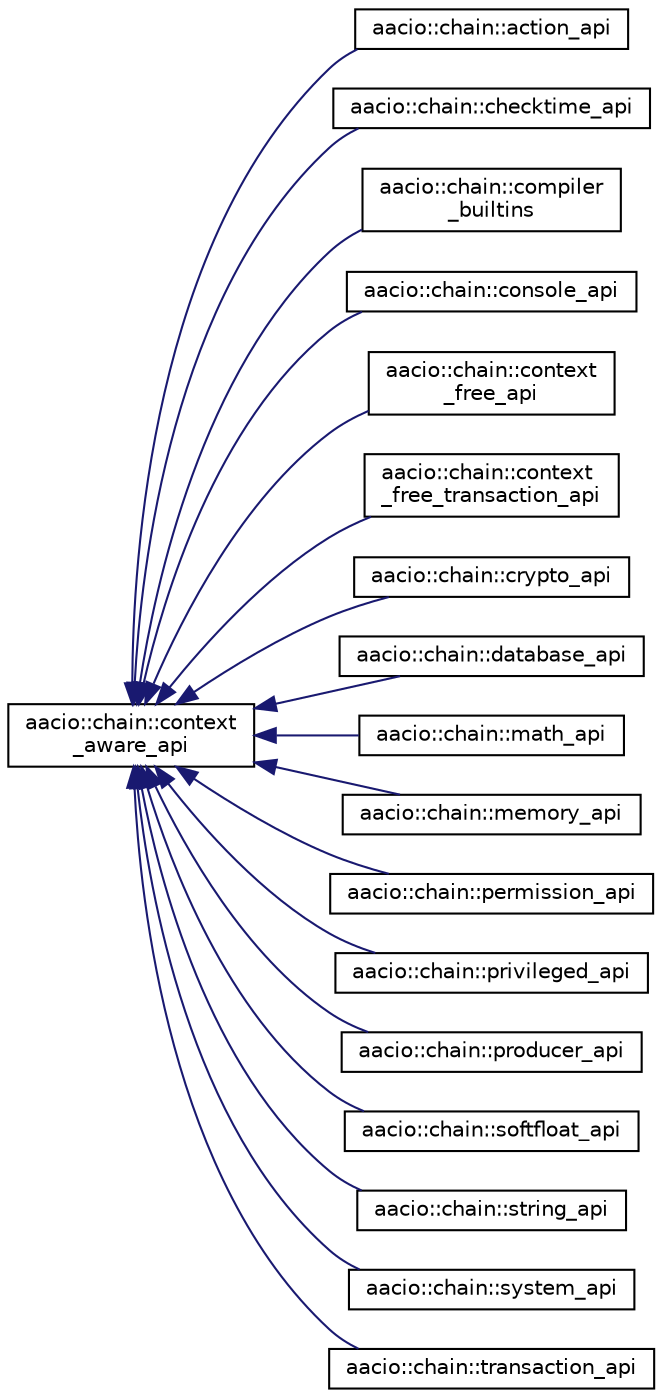 digraph "Graphical Class Hierarchy"
{
  edge [fontname="Helvetica",fontsize="10",labelfontname="Helvetica",labelfontsize="10"];
  node [fontname="Helvetica",fontsize="10",shape=record];
  rankdir="LR";
  Node0 [label="aacio::chain::context\l_aware_api",height=0.2,width=0.4,color="black", fillcolor="white", style="filled",URL="$classaacio_1_1chain_1_1context__aware__api.html"];
  Node0 -> Node1 [dir="back",color="midnightblue",fontsize="10",style="solid",fontname="Helvetica"];
  Node1 [label="aacio::chain::action_api",height=0.2,width=0.4,color="black", fillcolor="white", style="filled",URL="$classaacio_1_1chain_1_1action__api.html"];
  Node0 -> Node2 [dir="back",color="midnightblue",fontsize="10",style="solid",fontname="Helvetica"];
  Node2 [label="aacio::chain::checktime_api",height=0.2,width=0.4,color="black", fillcolor="white", style="filled",URL="$classaacio_1_1chain_1_1checktime__api.html"];
  Node0 -> Node3 [dir="back",color="midnightblue",fontsize="10",style="solid",fontname="Helvetica"];
  Node3 [label="aacio::chain::compiler\l_builtins",height=0.2,width=0.4,color="black", fillcolor="white", style="filled",URL="$classaacio_1_1chain_1_1compiler__builtins.html"];
  Node0 -> Node4 [dir="back",color="midnightblue",fontsize="10",style="solid",fontname="Helvetica"];
  Node4 [label="aacio::chain::console_api",height=0.2,width=0.4,color="black", fillcolor="white", style="filled",URL="$classaacio_1_1chain_1_1console__api.html"];
  Node0 -> Node5 [dir="back",color="midnightblue",fontsize="10",style="solid",fontname="Helvetica"];
  Node5 [label="aacio::chain::context\l_free_api",height=0.2,width=0.4,color="black", fillcolor="white", style="filled",URL="$classaacio_1_1chain_1_1context__free__api.html"];
  Node0 -> Node6 [dir="back",color="midnightblue",fontsize="10",style="solid",fontname="Helvetica"];
  Node6 [label="aacio::chain::context\l_free_transaction_api",height=0.2,width=0.4,color="black", fillcolor="white", style="filled",URL="$classaacio_1_1chain_1_1context__free__transaction__api.html"];
  Node0 -> Node7 [dir="back",color="midnightblue",fontsize="10",style="solid",fontname="Helvetica"];
  Node7 [label="aacio::chain::crypto_api",height=0.2,width=0.4,color="black", fillcolor="white", style="filled",URL="$classaacio_1_1chain_1_1crypto__api.html"];
  Node0 -> Node8 [dir="back",color="midnightblue",fontsize="10",style="solid",fontname="Helvetica"];
  Node8 [label="aacio::chain::database_api",height=0.2,width=0.4,color="black", fillcolor="white", style="filled",URL="$classaacio_1_1chain_1_1database__api.html"];
  Node0 -> Node9 [dir="back",color="midnightblue",fontsize="10",style="solid",fontname="Helvetica"];
  Node9 [label="aacio::chain::math_api",height=0.2,width=0.4,color="black", fillcolor="white", style="filled",URL="$classaacio_1_1chain_1_1math__api.html"];
  Node0 -> Node10 [dir="back",color="midnightblue",fontsize="10",style="solid",fontname="Helvetica"];
  Node10 [label="aacio::chain::memory_api",height=0.2,width=0.4,color="black", fillcolor="white", style="filled",URL="$classaacio_1_1chain_1_1memory__api.html"];
  Node0 -> Node11 [dir="back",color="midnightblue",fontsize="10",style="solid",fontname="Helvetica"];
  Node11 [label="aacio::chain::permission_api",height=0.2,width=0.4,color="black", fillcolor="white", style="filled",URL="$classaacio_1_1chain_1_1permission__api.html"];
  Node0 -> Node12 [dir="back",color="midnightblue",fontsize="10",style="solid",fontname="Helvetica"];
  Node12 [label="aacio::chain::privileged_api",height=0.2,width=0.4,color="black", fillcolor="white", style="filled",URL="$classaacio_1_1chain_1_1privileged__api.html"];
  Node0 -> Node13 [dir="back",color="midnightblue",fontsize="10",style="solid",fontname="Helvetica"];
  Node13 [label="aacio::chain::producer_api",height=0.2,width=0.4,color="black", fillcolor="white", style="filled",URL="$classaacio_1_1chain_1_1producer__api.html"];
  Node0 -> Node14 [dir="back",color="midnightblue",fontsize="10",style="solid",fontname="Helvetica"];
  Node14 [label="aacio::chain::softfloat_api",height=0.2,width=0.4,color="black", fillcolor="white", style="filled",URL="$classaacio_1_1chain_1_1softfloat__api.html"];
  Node0 -> Node15 [dir="back",color="midnightblue",fontsize="10",style="solid",fontname="Helvetica"];
  Node15 [label="aacio::chain::string_api",height=0.2,width=0.4,color="black", fillcolor="white", style="filled",URL="$classaacio_1_1chain_1_1string__api.html"];
  Node0 -> Node16 [dir="back",color="midnightblue",fontsize="10",style="solid",fontname="Helvetica"];
  Node16 [label="aacio::chain::system_api",height=0.2,width=0.4,color="black", fillcolor="white", style="filled",URL="$classaacio_1_1chain_1_1system__api.html"];
  Node0 -> Node17 [dir="back",color="midnightblue",fontsize="10",style="solid",fontname="Helvetica"];
  Node17 [label="aacio::chain::transaction_api",height=0.2,width=0.4,color="black", fillcolor="white", style="filled",URL="$classaacio_1_1chain_1_1transaction__api.html"];
}
